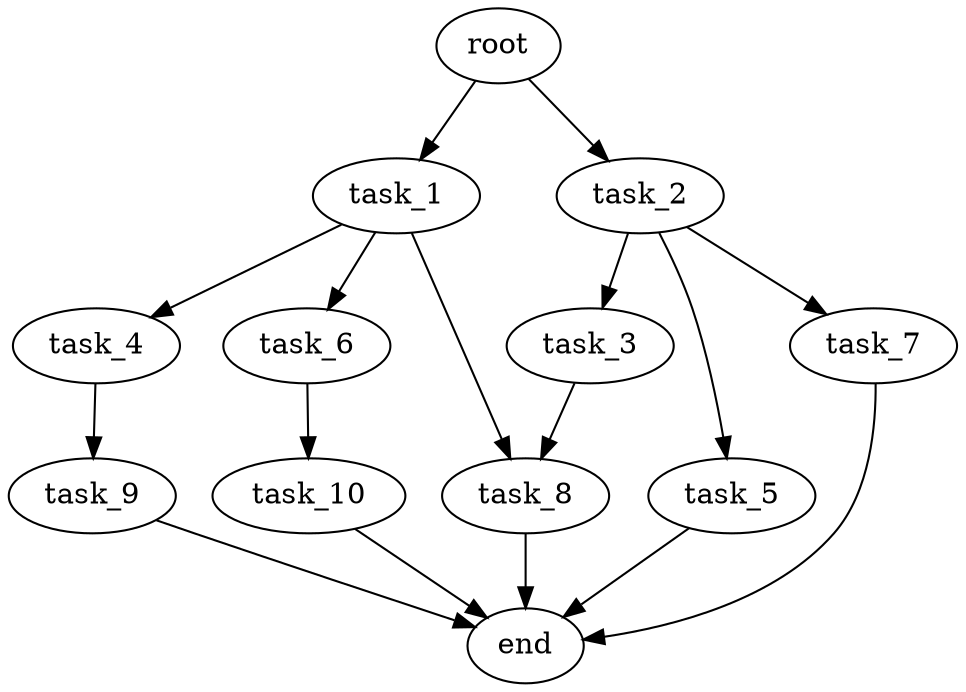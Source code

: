digraph G {
  root [size="0.000000e+00"];
  task_1 [size="8.455367e+09"];
  task_2 [size="3.196558e+09"];
  task_3 [size="3.474906e+09"];
  task_4 [size="6.503258e+08"];
  task_5 [size="5.422171e+09"];
  task_6 [size="8.913425e+09"];
  task_7 [size="8.513769e+09"];
  task_8 [size="7.118379e+09"];
  task_9 [size="9.273317e+09"];
  task_10 [size="6.377363e+09"];
  end [size="0.000000e+00"];

  root -> task_1 [size="1.000000e-12"];
  root -> task_2 [size="1.000000e-12"];
  task_1 -> task_4 [size="6.503258e+07"];
  task_1 -> task_6 [size="8.913425e+08"];
  task_1 -> task_8 [size="3.559190e+08"];
  task_2 -> task_3 [size="3.474906e+08"];
  task_2 -> task_5 [size="5.422171e+08"];
  task_2 -> task_7 [size="8.513769e+08"];
  task_3 -> task_8 [size="3.559190e+08"];
  task_4 -> task_9 [size="9.273317e+08"];
  task_5 -> end [size="1.000000e-12"];
  task_6 -> task_10 [size="6.377363e+08"];
  task_7 -> end [size="1.000000e-12"];
  task_8 -> end [size="1.000000e-12"];
  task_9 -> end [size="1.000000e-12"];
  task_10 -> end [size="1.000000e-12"];
}
